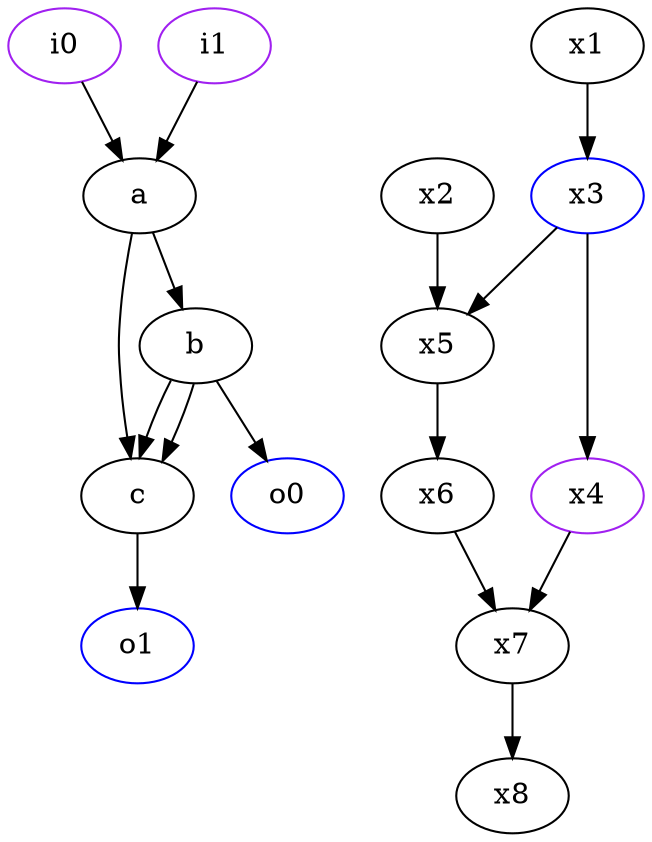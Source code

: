 digraph G{
21 [label=a, color=black];
22 [label=b, color=black];
23 [label=c, color=black];
24 [label=i0, color=purple];
25 [label=i1, color=purple];
26 [label=o0, color=blue];
27 [label=o1, color=blue];
0 [label=x3, color=blue];
1 [label=x4, color=purple];
2 [label=x5, color=black];
3 [label=x6, color=black];
4 [label=x7, color=black];
10 [label=x1, color=black];
11 [label=x2, color=black];
20 [label=x8, color=black];
21 -> 22;
21 -> 23;
22 -> 23;
22 -> 23;
22 -> 26;
23 -> 27;
24 -> 21;
25 -> 21;
0 -> 1;
0 -> 2;
1 -> 4;
2 -> 3;
3 -> 4;
4 -> 20;
10 -> 0;
11 -> 2;
}
